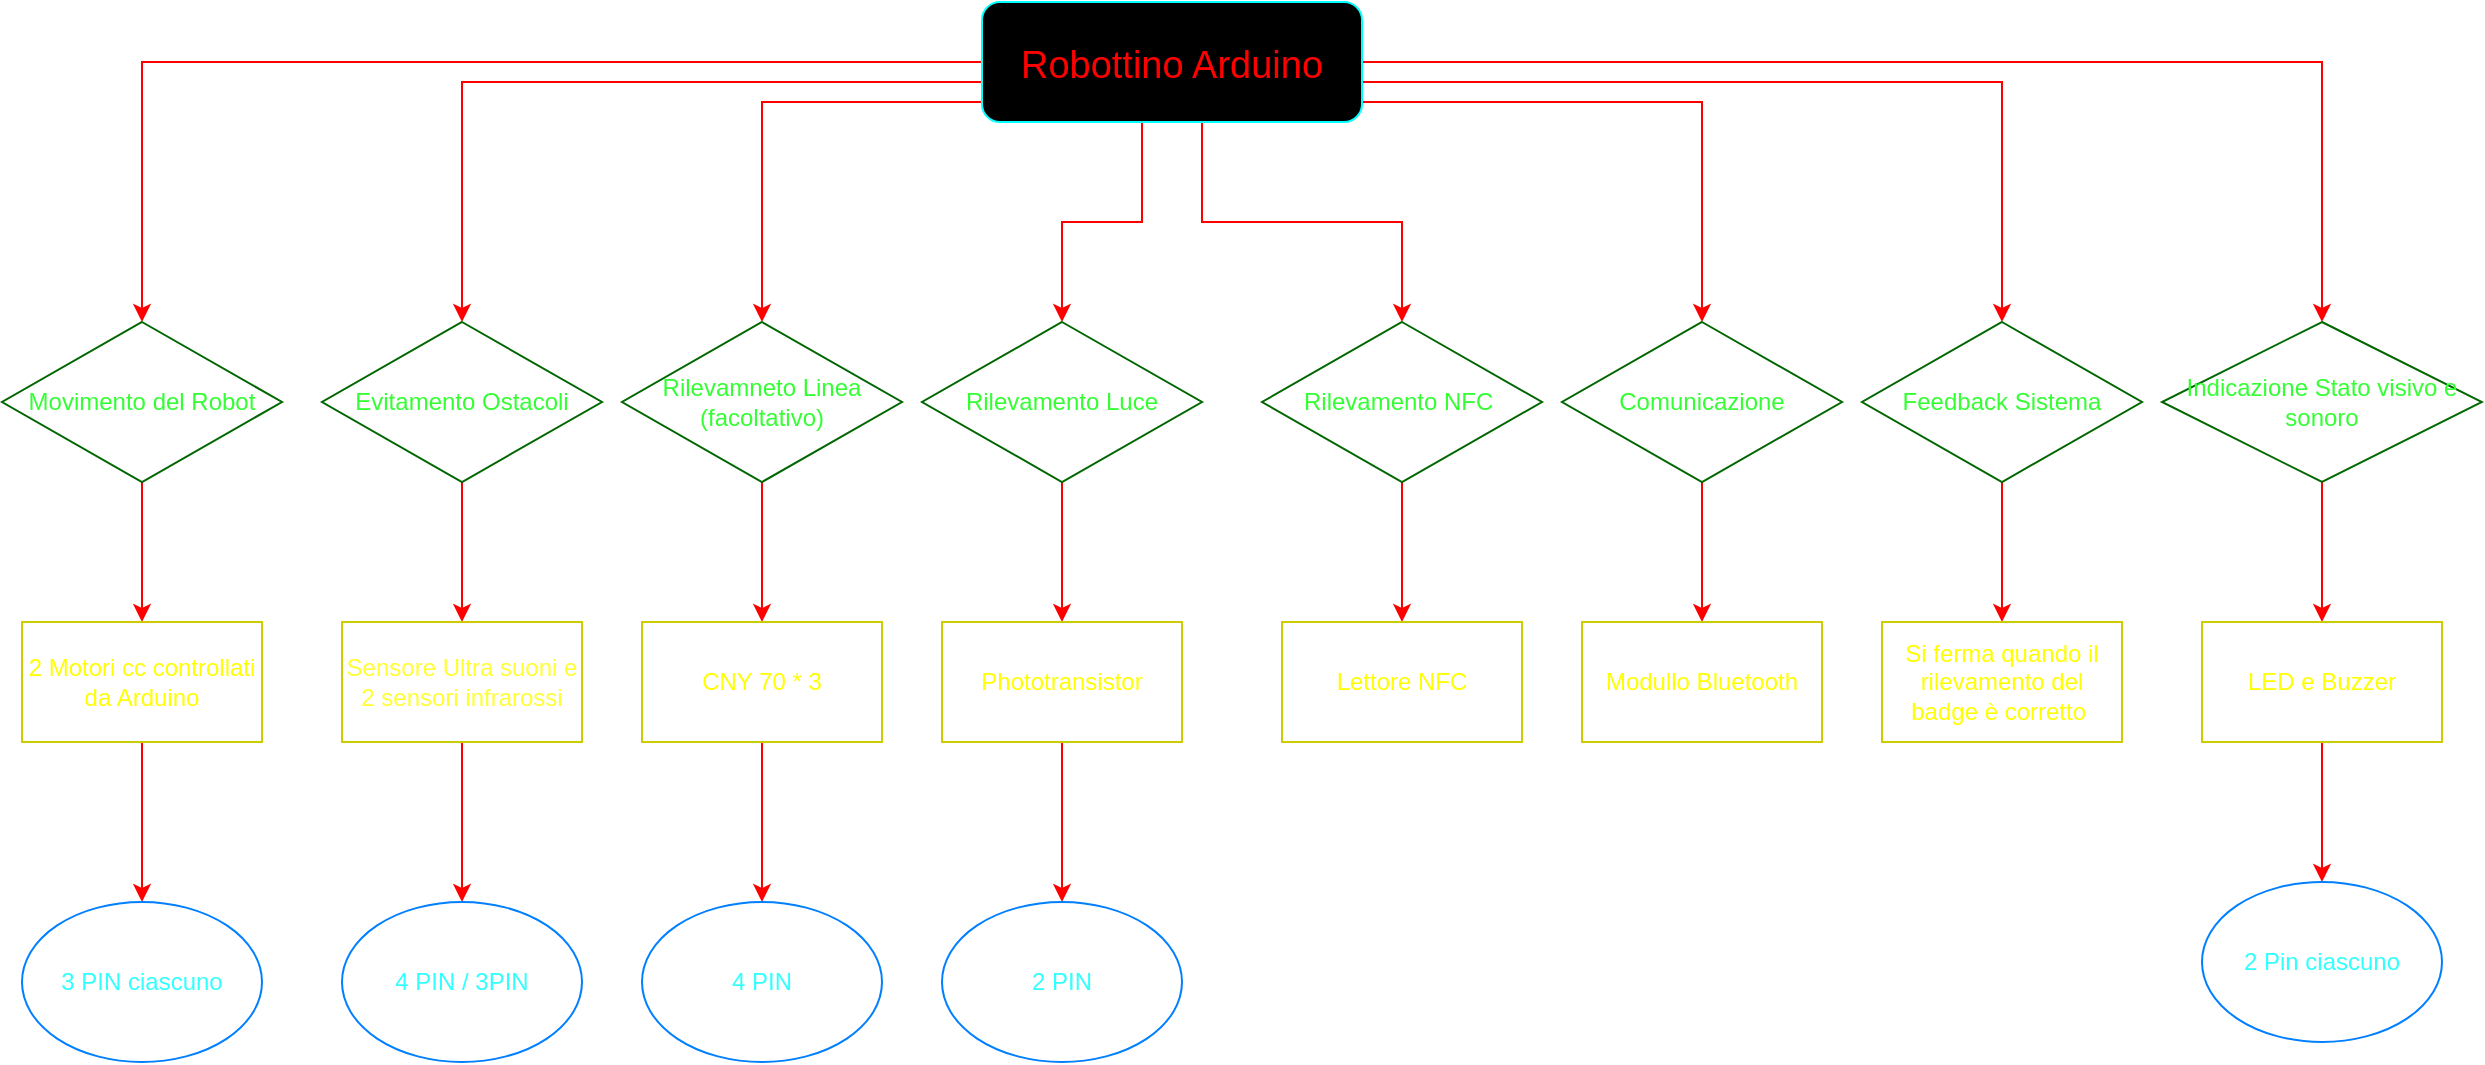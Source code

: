 <mxfile version="26.0.4">
  <diagram name="Page-1" id="74e2e168-ea6b-b213-b513-2b3c1d86103e">
    <mxGraphModel dx="1290" dy="621" grid="0" gridSize="10" guides="0" tooltips="1" connect="1" arrows="1" fold="1" page="1" pageScale="1" pageWidth="1100" pageHeight="850" background="none" math="0" shadow="0">
      <root>
        <mxCell id="0" />
        <mxCell id="1" parent="0" />
        <mxCell id="tbmhN3OGCDC9HilQs6P--1" style="edgeStyle=orthogonalEdgeStyle;rounded=0;orthogonalLoop=1;jettySize=auto;html=1;entryX=0.5;entryY=0;entryDx=0;entryDy=0;strokeColor=#FF0000;" parent="1" source="tbmhN3OGCDC9HilQs6P--10" target="tbmhN3OGCDC9HilQs6P--11" edge="1">
          <mxGeometry relative="1" as="geometry" />
        </mxCell>
        <mxCell id="tbmhN3OGCDC9HilQs6P--2" style="edgeStyle=orthogonalEdgeStyle;rounded=0;orthogonalLoop=1;jettySize=auto;html=1;strokeColor=#FF0000;" parent="1" source="tbmhN3OGCDC9HilQs6P--10" target="tbmhN3OGCDC9HilQs6P--12" edge="1">
          <mxGeometry relative="1" as="geometry">
            <Array as="points">
              <mxPoint x="230" y="40" />
            </Array>
          </mxGeometry>
        </mxCell>
        <mxCell id="tbmhN3OGCDC9HilQs6P--4" style="edgeStyle=orthogonalEdgeStyle;rounded=0;orthogonalLoop=1;jettySize=auto;html=1;entryX=0.5;entryY=0;entryDx=0;entryDy=0;strokeColor=#FF0000;" parent="1" source="tbmhN3OGCDC9HilQs6P--10" target="tbmhN3OGCDC9HilQs6P--13" edge="1">
          <mxGeometry relative="1" as="geometry">
            <Array as="points">
              <mxPoint x="380" y="50" />
            </Array>
          </mxGeometry>
        </mxCell>
        <mxCell id="tbmhN3OGCDC9HilQs6P--5" style="edgeStyle=orthogonalEdgeStyle;rounded=0;orthogonalLoop=1;jettySize=auto;html=1;entryX=0.5;entryY=0;entryDx=0;entryDy=0;strokeColor=#FF0000;" parent="1" source="tbmhN3OGCDC9HilQs6P--10" target="tbmhN3OGCDC9HilQs6P--14" edge="1">
          <mxGeometry relative="1" as="geometry">
            <Array as="points">
              <mxPoint x="570" y="110" />
              <mxPoint x="530" y="110" />
            </Array>
          </mxGeometry>
        </mxCell>
        <mxCell id="tbmhN3OGCDC9HilQs6P--6" value="" style="edgeStyle=orthogonalEdgeStyle;rounded=0;orthogonalLoop=1;jettySize=auto;html=1;strokeColor=#FF0000;" parent="1" source="tbmhN3OGCDC9HilQs6P--10" target="tbmhN3OGCDC9HilQs6P--15" edge="1">
          <mxGeometry relative="1" as="geometry">
            <Array as="points">
              <mxPoint x="600" y="110" />
              <mxPoint x="700" y="110" />
            </Array>
          </mxGeometry>
        </mxCell>
        <mxCell id="tbmhN3OGCDC9HilQs6P--7" style="edgeStyle=orthogonalEdgeStyle;rounded=0;orthogonalLoop=1;jettySize=auto;html=1;entryX=0.5;entryY=0;entryDx=0;entryDy=0;strokeColor=#FF0000;" parent="1" source="tbmhN3OGCDC9HilQs6P--10" target="tbmhN3OGCDC9HilQs6P--16" edge="1">
          <mxGeometry relative="1" as="geometry">
            <Array as="points">
              <mxPoint x="850" y="50" />
            </Array>
          </mxGeometry>
        </mxCell>
        <mxCell id="tbmhN3OGCDC9HilQs6P--8" style="edgeStyle=orthogonalEdgeStyle;rounded=0;orthogonalLoop=1;jettySize=auto;html=1;entryX=0.5;entryY=0;entryDx=0;entryDy=0;strokeColor=#FF0000;" parent="1" source="tbmhN3OGCDC9HilQs6P--10" target="tbmhN3OGCDC9HilQs6P--18" edge="1">
          <mxGeometry relative="1" as="geometry" />
        </mxCell>
        <mxCell id="tbmhN3OGCDC9HilQs6P--9" style="edgeStyle=orthogonalEdgeStyle;rounded=0;orthogonalLoop=1;jettySize=auto;html=1;entryX=0.5;entryY=0;entryDx=0;entryDy=0;strokeColor=#FF0000;" parent="1" source="tbmhN3OGCDC9HilQs6P--10" target="tbmhN3OGCDC9HilQs6P--17" edge="1">
          <mxGeometry relative="1" as="geometry">
            <Array as="points">
              <mxPoint x="1000" y="40" />
            </Array>
          </mxGeometry>
        </mxCell>
        <mxCell id="tbmhN3OGCDC9HilQs6P--10" value="&lt;h1&gt;&lt;font color=&quot;#ff0000&quot; style=&quot;font-size: 19px; font-weight: normal;&quot;&gt;Robottino Arduino&lt;/font&gt;&lt;/h1&gt;" style="rounded=1;whiteSpace=wrap;html=1;fillColor=#000000;strokeColor=#00FFFF;" parent="1" vertex="1">
          <mxGeometry x="490" width="190" height="60" as="geometry" />
        </mxCell>
        <mxCell id="OTVONhIx7RKl_4WbRLH_-4" style="edgeStyle=orthogonalEdgeStyle;rounded=0;orthogonalLoop=1;jettySize=auto;html=1;entryX=0.5;entryY=0;entryDx=0;entryDy=0;strokeColor=#FF0000;" parent="1" source="tbmhN3OGCDC9HilQs6P--11" target="OTVONhIx7RKl_4WbRLH_-3" edge="1">
          <mxGeometry relative="1" as="geometry" />
        </mxCell>
        <mxCell id="tbmhN3OGCDC9HilQs6P--11" value="&lt;font color=&quot;#33ff33&quot;&gt;Movimento del Robot&lt;/font&gt;" style="rhombus;whiteSpace=wrap;html=1;strokeColor=#006600;" parent="1" vertex="1">
          <mxGeometry y="160" width="140" height="80" as="geometry" />
        </mxCell>
        <mxCell id="OTVONhIx7RKl_4WbRLH_-19" style="edgeStyle=orthogonalEdgeStyle;rounded=0;orthogonalLoop=1;jettySize=auto;html=1;entryX=0.5;entryY=0;entryDx=0;entryDy=0;strokeColor=#FF0000;" parent="1" source="tbmhN3OGCDC9HilQs6P--12" target="OTVONhIx7RKl_4WbRLH_-5" edge="1">
          <mxGeometry relative="1" as="geometry" />
        </mxCell>
        <mxCell id="tbmhN3OGCDC9HilQs6P--12" value="&lt;font color=&quot;#33ff33&quot;&gt;Evitamento Ostacoli&lt;/font&gt;" style="rhombus;whiteSpace=wrap;html=1;strokeColor=#006600;" parent="1" vertex="1">
          <mxGeometry x="160" y="160" width="140" height="80" as="geometry" />
        </mxCell>
        <mxCell id="OTVONhIx7RKl_4WbRLH_-22" value="" style="edgeStyle=orthogonalEdgeStyle;rounded=0;orthogonalLoop=1;jettySize=auto;html=1;strokeColor=#FF0000;" parent="1" source="tbmhN3OGCDC9HilQs6P--13" target="OTVONhIx7RKl_4WbRLH_-10" edge="1">
          <mxGeometry relative="1" as="geometry" />
        </mxCell>
        <mxCell id="tbmhN3OGCDC9HilQs6P--13" value="&lt;font color=&quot;#33ff33&quot;&gt;Rilevamneto Linea&lt;/font&gt;&lt;div&gt;&lt;font color=&quot;#33ff33&quot;&gt;(facoltativo)&lt;/font&gt;&lt;/div&gt;" style="rhombus;whiteSpace=wrap;html=1;strokeColor=#006600;" parent="1" vertex="1">
          <mxGeometry x="310" y="160" width="140" height="80" as="geometry" />
        </mxCell>
        <mxCell id="OTVONhIx7RKl_4WbRLH_-23" value="" style="edgeStyle=orthogonalEdgeStyle;rounded=0;orthogonalLoop=1;jettySize=auto;html=1;strokeColor=#FF0000;" parent="1" source="tbmhN3OGCDC9HilQs6P--14" target="OTVONhIx7RKl_4WbRLH_-12" edge="1">
          <mxGeometry relative="1" as="geometry" />
        </mxCell>
        <mxCell id="tbmhN3OGCDC9HilQs6P--14" value="&lt;font color=&quot;#33ff33&quot;&gt;Rilevamento Luce&lt;/font&gt;" style="rhombus;whiteSpace=wrap;html=1;strokeColor=#006600;" parent="1" vertex="1">
          <mxGeometry x="460" y="160" width="140" height="80" as="geometry" />
        </mxCell>
        <mxCell id="OTVONhIx7RKl_4WbRLH_-25" value="" style="edgeStyle=orthogonalEdgeStyle;rounded=0;orthogonalLoop=1;jettySize=auto;html=1;strokeColor=#FF0000;" parent="1" source="tbmhN3OGCDC9HilQs6P--15" target="OTVONhIx7RKl_4WbRLH_-14" edge="1">
          <mxGeometry relative="1" as="geometry" />
        </mxCell>
        <mxCell id="tbmhN3OGCDC9HilQs6P--15" value="&lt;font color=&quot;#33ff33&quot;&gt;Rilevamento NFC&amp;nbsp;&lt;/font&gt;" style="rhombus;whiteSpace=wrap;html=1;strokeColor=#006600;" parent="1" vertex="1">
          <mxGeometry x="630" y="160" width="140" height="80" as="geometry" />
        </mxCell>
        <mxCell id="OTVONhIx7RKl_4WbRLH_-28" value="" style="edgeStyle=orthogonalEdgeStyle;rounded=0;orthogonalLoop=1;jettySize=auto;html=1;strokeColor=#FF0000;" parent="1" source="tbmhN3OGCDC9HilQs6P--16" target="OTVONhIx7RKl_4WbRLH_-15" edge="1">
          <mxGeometry relative="1" as="geometry" />
        </mxCell>
        <mxCell id="tbmhN3OGCDC9HilQs6P--16" value="&lt;font color=&quot;#33ff33&quot;&gt;Comunicazione&lt;/font&gt;" style="rhombus;whiteSpace=wrap;html=1;strokeColor=#006600;" parent="1" vertex="1">
          <mxGeometry x="780" y="160" width="140" height="80" as="geometry" />
        </mxCell>
        <mxCell id="OTVONhIx7RKl_4WbRLH_-29" value="" style="edgeStyle=orthogonalEdgeStyle;rounded=0;orthogonalLoop=1;jettySize=auto;html=1;strokeColor=#FF0000;" parent="1" source="tbmhN3OGCDC9HilQs6P--17" target="OTVONhIx7RKl_4WbRLH_-16" edge="1">
          <mxGeometry relative="1" as="geometry" />
        </mxCell>
        <mxCell id="tbmhN3OGCDC9HilQs6P--17" value="&lt;font color=&quot;#33ff33&quot;&gt;Feedback Sistema&lt;/font&gt;" style="rhombus;whiteSpace=wrap;html=1;strokeColor=#006600;" parent="1" vertex="1">
          <mxGeometry x="930" y="160" width="140" height="80" as="geometry" />
        </mxCell>
        <mxCell id="OTVONhIx7RKl_4WbRLH_-26" value="" style="edgeStyle=orthogonalEdgeStyle;rounded=0;orthogonalLoop=1;jettySize=auto;html=1;strokeColor=#FF0000;" parent="1" source="tbmhN3OGCDC9HilQs6P--18" target="OTVONhIx7RKl_4WbRLH_-17" edge="1">
          <mxGeometry relative="1" as="geometry" />
        </mxCell>
        <mxCell id="tbmhN3OGCDC9HilQs6P--18" value="&lt;font color=&quot;#33ff33&quot;&gt;Indicazione Stato visivo e sonoro&lt;/font&gt;" style="rhombus;whiteSpace=wrap;html=1;strokeColor=#006600;" parent="1" vertex="1">
          <mxGeometry x="1080" y="160" width="160" height="80" as="geometry" />
        </mxCell>
        <mxCell id="OTVONhIx7RKl_4WbRLH_-8" style="edgeStyle=orthogonalEdgeStyle;rounded=0;orthogonalLoop=1;jettySize=auto;html=1;entryX=0.5;entryY=0;entryDx=0;entryDy=0;strokeColor=#FF0000;" parent="1" source="OTVONhIx7RKl_4WbRLH_-3" target="OTVONhIx7RKl_4WbRLH_-6" edge="1">
          <mxGeometry relative="1" as="geometry" />
        </mxCell>
        <mxCell id="OTVONhIx7RKl_4WbRLH_-3" value="&lt;font color=&quot;#ffff00&quot;&gt;2 Motori cc controllati da Arduino&lt;/font&gt;" style="rounded=0;whiteSpace=wrap;html=1;strokeColor=#CCCC00;" parent="1" vertex="1">
          <mxGeometry x="10" y="310" width="120" height="60" as="geometry" />
        </mxCell>
        <mxCell id="OTVONhIx7RKl_4WbRLH_-20" value="" style="edgeStyle=orthogonalEdgeStyle;rounded=0;orthogonalLoop=1;jettySize=auto;html=1;strokeColor=#FF0000;" parent="1" source="OTVONhIx7RKl_4WbRLH_-5" target="OTVONhIx7RKl_4WbRLH_-9" edge="1">
          <mxGeometry relative="1" as="geometry" />
        </mxCell>
        <mxCell id="OTVONhIx7RKl_4WbRLH_-5" value="&lt;font color=&quot;#ffff33&quot;&gt;Sensore Ultra suoni e 2 sensori infrarossi&lt;/font&gt;" style="rounded=0;whiteSpace=wrap;html=1;strokeColor=#CCCC00;" parent="1" vertex="1">
          <mxGeometry x="170" y="310" width="120" height="60" as="geometry" />
        </mxCell>
        <mxCell id="OTVONhIx7RKl_4WbRLH_-6" value="&lt;font color=&quot;#33ffff&quot;&gt;3 PIN ciascuno&lt;/font&gt;" style="ellipse;whiteSpace=wrap;html=1;strokeColor=#007FFF;" parent="1" vertex="1">
          <mxGeometry x="10" y="450" width="120" height="80" as="geometry" />
        </mxCell>
        <mxCell id="OTVONhIx7RKl_4WbRLH_-9" value="&lt;font color=&quot;#33ffff&quot;&gt;4 PIN / 3PIN&lt;/font&gt;" style="ellipse;whiteSpace=wrap;html=1;strokeColor=#007FFF;" parent="1" vertex="1">
          <mxGeometry x="170" y="450" width="120" height="80" as="geometry" />
        </mxCell>
        <mxCell id="OTVONhIx7RKl_4WbRLH_-21" value="" style="edgeStyle=orthogonalEdgeStyle;rounded=0;orthogonalLoop=1;jettySize=auto;html=1;strokeColor=#FF0000;" parent="1" source="OTVONhIx7RKl_4WbRLH_-10" target="OTVONhIx7RKl_4WbRLH_-11" edge="1">
          <mxGeometry relative="1" as="geometry" />
        </mxCell>
        <mxCell id="OTVONhIx7RKl_4WbRLH_-10" value="&lt;font color=&quot;#ffff00&quot;&gt;CNY 70 * 3&lt;/font&gt;" style="rounded=0;whiteSpace=wrap;html=1;strokeColor=#CCCC00;" parent="1" vertex="1">
          <mxGeometry x="320" y="310" width="120" height="60" as="geometry" />
        </mxCell>
        <mxCell id="OTVONhIx7RKl_4WbRLH_-11" value="&lt;font color=&quot;#33ffff&quot;&gt;4 PIN&lt;/font&gt;" style="ellipse;whiteSpace=wrap;html=1;strokeColor=#007FFF;" parent="1" vertex="1">
          <mxGeometry x="320" y="450" width="120" height="80" as="geometry" />
        </mxCell>
        <mxCell id="OTVONhIx7RKl_4WbRLH_-24" value="" style="edgeStyle=orthogonalEdgeStyle;rounded=0;orthogonalLoop=1;jettySize=auto;html=1;strokeColor=#FF0000;" parent="1" source="OTVONhIx7RKl_4WbRLH_-12" target="OTVONhIx7RKl_4WbRLH_-13" edge="1">
          <mxGeometry relative="1" as="geometry" />
        </mxCell>
        <mxCell id="OTVONhIx7RKl_4WbRLH_-12" value="&lt;font color=&quot;#ffff00&quot;&gt;Phototransistor&lt;/font&gt;" style="rounded=0;whiteSpace=wrap;html=1;strokeColor=#CCCC00;" parent="1" vertex="1">
          <mxGeometry x="470" y="310" width="120" height="60" as="geometry" />
        </mxCell>
        <mxCell id="OTVONhIx7RKl_4WbRLH_-13" value="&lt;font color=&quot;#33ffff&quot;&gt;2 PIN&lt;/font&gt;" style="ellipse;whiteSpace=wrap;html=1;strokeColor=#007FFF;" parent="1" vertex="1">
          <mxGeometry x="470" y="450" width="120" height="80" as="geometry" />
        </mxCell>
        <mxCell id="OTVONhIx7RKl_4WbRLH_-14" value="&lt;font color=&quot;#ffff00&quot;&gt;Lettore NFC&lt;/font&gt;" style="rounded=0;whiteSpace=wrap;html=1;strokeColor=#CCCC00;" parent="1" vertex="1">
          <mxGeometry x="640" y="310" width="120" height="60" as="geometry" />
        </mxCell>
        <mxCell id="OTVONhIx7RKl_4WbRLH_-15" value="&lt;font color=&quot;#ffff00&quot;&gt;Modullo Bluetooth&lt;/font&gt;" style="rounded=0;whiteSpace=wrap;html=1;strokeColor=#CCCC00;" parent="1" vertex="1">
          <mxGeometry x="790" y="310" width="120" height="60" as="geometry" />
        </mxCell>
        <mxCell id="OTVONhIx7RKl_4WbRLH_-16" value="&lt;font color=&quot;#ffff00&quot;&gt;Si ferma quando il rilevamento del badge è corretto&amp;nbsp;&lt;/font&gt;" style="rounded=0;whiteSpace=wrap;html=1;strokeColor=#CCCC00;" parent="1" vertex="1">
          <mxGeometry x="940" y="310" width="120" height="60" as="geometry" />
        </mxCell>
        <mxCell id="OTVONhIx7RKl_4WbRLH_-27" value="" style="edgeStyle=orthogonalEdgeStyle;rounded=0;orthogonalLoop=1;jettySize=auto;html=1;strokeColor=#FF0000;" parent="1" source="OTVONhIx7RKl_4WbRLH_-17" target="OTVONhIx7RKl_4WbRLH_-18" edge="1">
          <mxGeometry relative="1" as="geometry" />
        </mxCell>
        <mxCell id="OTVONhIx7RKl_4WbRLH_-17" value="&lt;font color=&quot;#ffff00&quot;&gt;LED e Buzzer&lt;/font&gt;" style="rounded=0;whiteSpace=wrap;html=1;strokeColor=#CCCC00;" parent="1" vertex="1">
          <mxGeometry x="1100" y="310" width="120" height="60" as="geometry" />
        </mxCell>
        <mxCell id="OTVONhIx7RKl_4WbRLH_-18" value="&lt;font color=&quot;#33ffff&quot;&gt;2 Pin ciascuno&lt;/font&gt;" style="ellipse;whiteSpace=wrap;html=1;strokeColor=#007FFF;" parent="1" vertex="1">
          <mxGeometry x="1100" y="440" width="120" height="80" as="geometry" />
        </mxCell>
      </root>
    </mxGraphModel>
  </diagram>
</mxfile>

